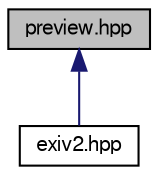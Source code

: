 digraph "preview.hpp"
{
  edge [fontname="FreeSans",fontsize="10",labelfontname="FreeSans",labelfontsize="10"];
  node [fontname="FreeSans",fontsize="10",shape=record];
  Node1 [label="preview.hpp",height=0.2,width=0.4,color="black", fillcolor="grey75", style="filled" fontcolor="black"];
  Node1 -> Node2 [dir="back",color="midnightblue",fontsize="10",style="solid",fontname="FreeSans"];
  Node2 [label="exiv2.hpp",height=0.2,width=0.4,color="black", fillcolor="white", style="filled",URL="$exiv2_8hpp.html",tooltip="Include all Exiv2 header files. "];
}
